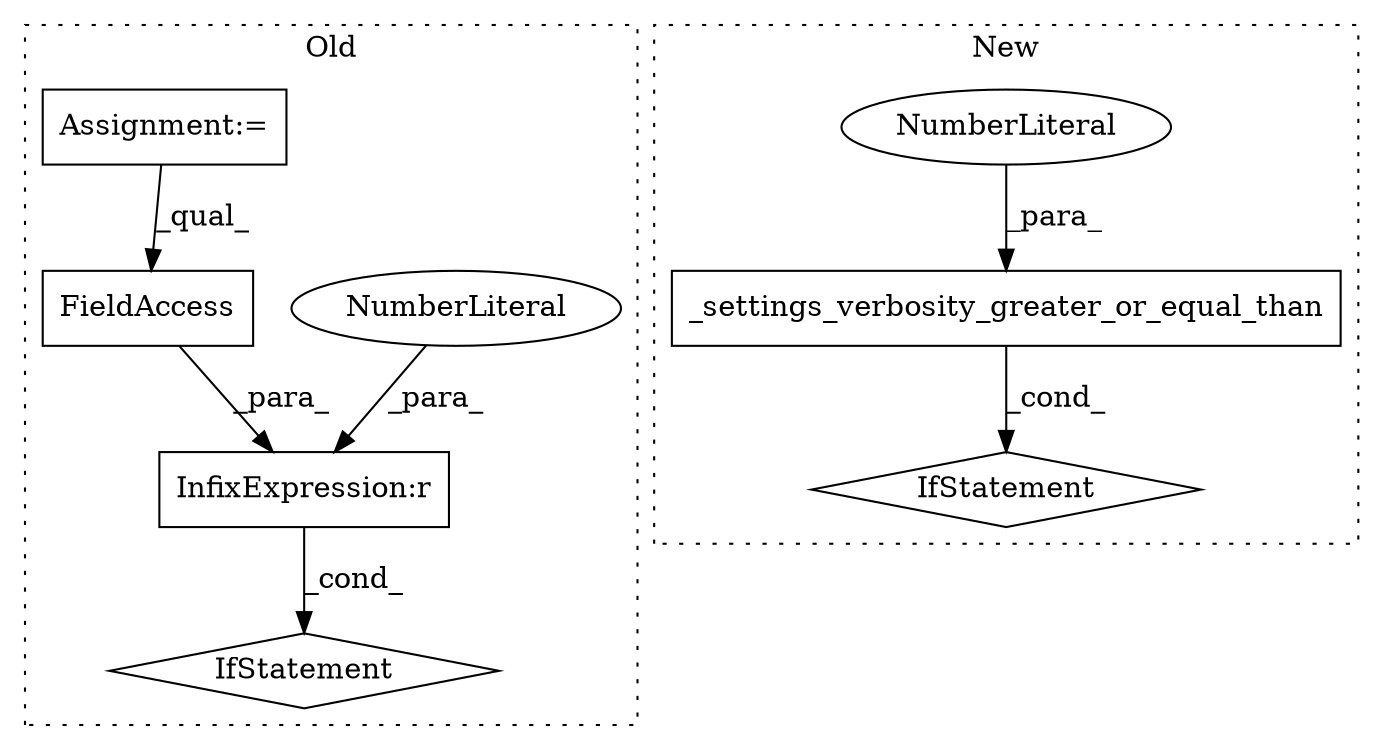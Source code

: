digraph G {
subgraph cluster0 {
1 [label="IfStatement" a="25" s="2273" l="3" shape="diamond"];
4 [label="InfixExpression:r" a="27" s="2268" l="3" shape="box"];
5 [label="NumberLiteral" a="34" s="2271" l="1" shape="ellipse"];
7 [label="FieldAccess" a="22" s="2250" l="18" shape="box"];
8 [label="Assignment:=" a="7" s="635" l="8" shape="box"];
label = "Old";
style="dotted";
}
subgraph cluster1 {
2 [label="_settings_verbosity_greater_or_equal_than" a="32" s="2272,2315" l="42,1" shape="box"];
3 [label="NumberLiteral" a="34" s="2314" l="1" shape="ellipse"];
6 [label="IfStatement" a="25" s="2316" l="3" shape="diamond"];
label = "New";
style="dotted";
}
2 -> 6 [label="_cond_"];
3 -> 2 [label="_para_"];
4 -> 1 [label="_cond_"];
5 -> 4 [label="_para_"];
7 -> 4 [label="_para_"];
8 -> 7 [label="_qual_"];
}